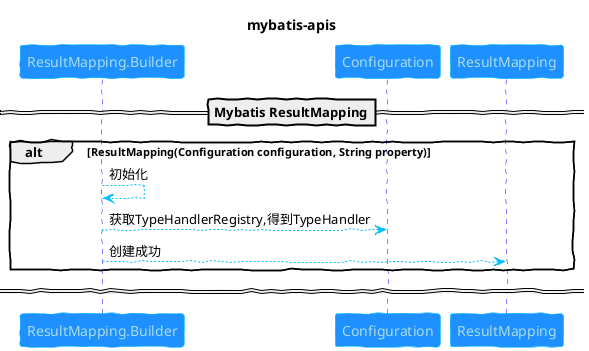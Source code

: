 @startuml
skinparam backfroundColor #EEEBDC
skinparam handwritten true

skinparam sequence {
    ArrowColor DeepSkyBlue
    ActorBorderColor blue
    LifeLineBorderColor blue
    LifeLineBackgroundColor #A9DCDF

    ParticipantBorderColor DeepSkyBlue
    ParticipantBackgroundColor DodgerBlue
    ParticipantFontName Aapex
    ParticipantFontColor #A9DCDF

    ActorBackgroundColor aqua
    ActorFontColor DeepSkyBlue
    ActorFontSize 17
    ActorFontName Aapex
}

title mybatis-apis
==Mybatis ResultMapping==
alt ResultMapping(Configuration configuration, String property)
    ResultMapping.Builder --> ResultMapping.Builder:初始化
    ResultMapping.Builder --> Configuration:获取TypeHandlerRegistry,得到TypeHandler
    ResultMapping.Builder --> ResultMapping:创建成功
end
====
@enduml